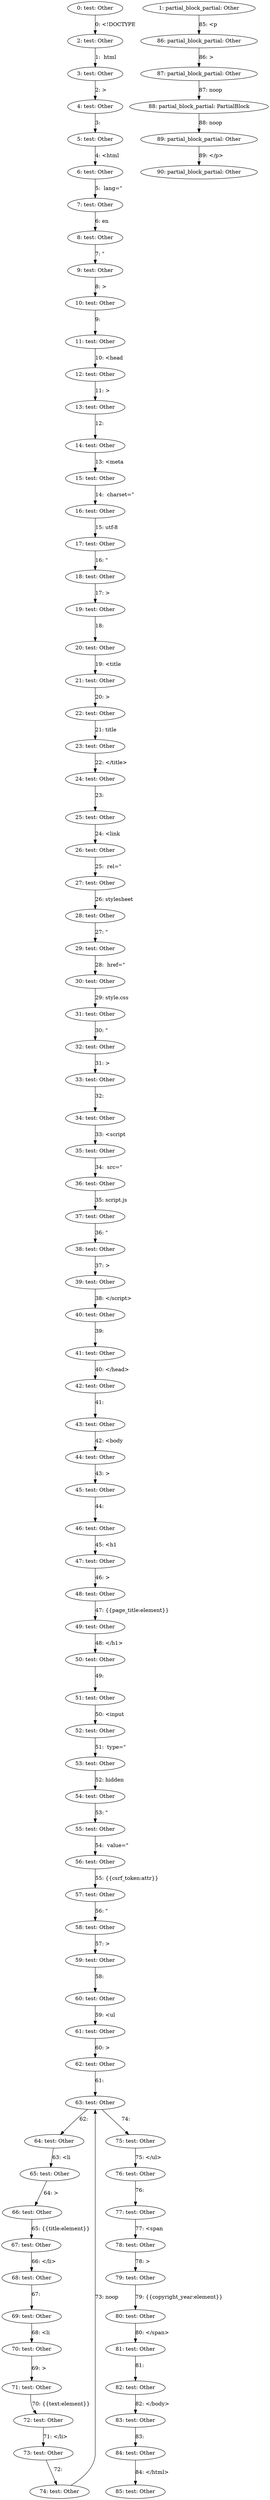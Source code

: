 digraph {
    0 [ label = "0: test: Other" ]
    1 [ label = "1: partial_block_partial: Other" ]
    2 [ label = "2: test: Other" ]
    3 [ label = "3: test: Other" ]
    4 [ label = "4: test: Other" ]
    5 [ label = "5: test: Other" ]
    6 [ label = "6: test: Other" ]
    7 [ label = "7: test: Other" ]
    8 [ label = "8: test: Other" ]
    9 [ label = "9: test: Other" ]
    10 [ label = "10: test: Other" ]
    11 [ label = "11: test: Other" ]
    12 [ label = "12: test: Other" ]
    13 [ label = "13: test: Other" ]
    14 [ label = "14: test: Other" ]
    15 [ label = "15: test: Other" ]
    16 [ label = "16: test: Other" ]
    17 [ label = "17: test: Other" ]
    18 [ label = "18: test: Other" ]
    19 [ label = "19: test: Other" ]
    20 [ label = "20: test: Other" ]
    21 [ label = "21: test: Other" ]
    22 [ label = "22: test: Other" ]
    23 [ label = "23: test: Other" ]
    24 [ label = "24: test: Other" ]
    25 [ label = "25: test: Other" ]
    26 [ label = "26: test: Other" ]
    27 [ label = "27: test: Other" ]
    28 [ label = "28: test: Other" ]
    29 [ label = "29: test: Other" ]
    30 [ label = "30: test: Other" ]
    31 [ label = "31: test: Other" ]
    32 [ label = "32: test: Other" ]
    33 [ label = "33: test: Other" ]
    34 [ label = "34: test: Other" ]
    35 [ label = "35: test: Other" ]
    36 [ label = "36: test: Other" ]
    37 [ label = "37: test: Other" ]
    38 [ label = "38: test: Other" ]
    39 [ label = "39: test: Other" ]
    40 [ label = "40: test: Other" ]
    41 [ label = "41: test: Other" ]
    42 [ label = "42: test: Other" ]
    43 [ label = "43: test: Other" ]
    44 [ label = "44: test: Other" ]
    45 [ label = "45: test: Other" ]
    46 [ label = "46: test: Other" ]
    47 [ label = "47: test: Other" ]
    48 [ label = "48: test: Other" ]
    49 [ label = "49: test: Other" ]
    50 [ label = "50: test: Other" ]
    51 [ label = "51: test: Other" ]
    52 [ label = "52: test: Other" ]
    53 [ label = "53: test: Other" ]
    54 [ label = "54: test: Other" ]
    55 [ label = "55: test: Other" ]
    56 [ label = "56: test: Other" ]
    57 [ label = "57: test: Other" ]
    58 [ label = "58: test: Other" ]
    59 [ label = "59: test: Other" ]
    60 [ label = "60: test: Other" ]
    61 [ label = "61: test: Other" ]
    62 [ label = "62: test: Other" ]
    63 [ label = "63: test: Other" ]
    64 [ label = "64: test: Other" ]
    65 [ label = "65: test: Other" ]
    66 [ label = "66: test: Other" ]
    67 [ label = "67: test: Other" ]
    68 [ label = "68: test: Other" ]
    69 [ label = "69: test: Other" ]
    70 [ label = "70: test: Other" ]
    71 [ label = "71: test: Other" ]
    72 [ label = "72: test: Other" ]
    73 [ label = "73: test: Other" ]
    74 [ label = "74: test: Other" ]
    75 [ label = "75: test: Other" ]
    76 [ label = "76: test: Other" ]
    77 [ label = "77: test: Other" ]
    78 [ label = "78: test: Other" ]
    79 [ label = "79: test: Other" ]
    80 [ label = "80: test: Other" ]
    81 [ label = "81: test: Other" ]
    82 [ label = "82: test: Other" ]
    83 [ label = "83: test: Other" ]
    84 [ label = "84: test: Other" ]
    85 [ label = "85: test: Other" ]
    86 [ label = "86: partial_block_partial: Other" ]
    87 [ label = "87: partial_block_partial: Other" ]
    88 [ label = "88: partial_block_partial: PartialBlock" ]
    89 [ label = "89: partial_block_partial: Other" ]
    90 [ label = "90: partial_block_partial: Other" ]
    0 -> 2 [ label = "0: <!DOCTYPE" ]
    2 -> 3 [ label = "1:  html" ]
    3 -> 4 [ label = "2: >" ]
    4 -> 5 [ label = "3: \l" ]
    5 -> 6 [ label = "4: <html" ]
    6 -> 7 [ label = "5:  lang=\"" ]
    7 -> 8 [ label = "6: en" ]
    8 -> 9 [ label = "7: \"" ]
    9 -> 10 [ label = "8: >" ]
    10 -> 11 [ label = "9: \l  " ]
    11 -> 12 [ label = "10: <head" ]
    12 -> 13 [ label = "11: >" ]
    13 -> 14 [ label = "12: \l    " ]
    14 -> 15 [ label = "13: <meta" ]
    15 -> 16 [ label = "14:  charset=\"" ]
    16 -> 17 [ label = "15: utf-8" ]
    17 -> 18 [ label = "16: \"" ]
    18 -> 19 [ label = "17: >" ]
    19 -> 20 [ label = "18: \l    " ]
    20 -> 21 [ label = "19: <title" ]
    21 -> 22 [ label = "20: >" ]
    22 -> 23 [ label = "21: title" ]
    23 -> 24 [ label = "22: </title>" ]
    24 -> 25 [ label = "23: \l    " ]
    25 -> 26 [ label = "24: <link" ]
    26 -> 27 [ label = "25:  rel=\"" ]
    27 -> 28 [ label = "26: stylesheet" ]
    28 -> 29 [ label = "27: \"" ]
    29 -> 30 [ label = "28:  href=\"" ]
    30 -> 31 [ label = "29: style.css" ]
    31 -> 32 [ label = "30: \"" ]
    32 -> 33 [ label = "31: >" ]
    33 -> 34 [ label = "32: \l    " ]
    34 -> 35 [ label = "33: <script" ]
    35 -> 36 [ label = "34:  src=\"" ]
    36 -> 37 [ label = "35: script.js" ]
    37 -> 38 [ label = "36: \"" ]
    38 -> 39 [ label = "37: >" ]
    39 -> 40 [ label = "38: </script>" ]
    40 -> 41 [ label = "39: \l  " ]
    41 -> 42 [ label = "40: </head>" ]
    42 -> 43 [ label = "41: \l  " ]
    43 -> 44 [ label = "42: <body" ]
    44 -> 45 [ label = "43: >" ]
    45 -> 46 [ label = "44: \l    " ]
    46 -> 47 [ label = "45: <h1" ]
    47 -> 48 [ label = "46: >" ]
    48 -> 49 [ label = "47: {{page_title:element}}" ]
    49 -> 50 [ label = "48: </h1>" ]
    50 -> 51 [ label = "49: \l    " ]
    51 -> 52 [ label = "50: <input" ]
    52 -> 53 [ label = "51:  type=\"" ]
    53 -> 54 [ label = "52: hidden" ]
    54 -> 55 [ label = "53: \"" ]
    55 -> 56 [ label = "54:  value=\"" ]
    56 -> 57 [ label = "55: {{csrf_token:attr}}" ]
    57 -> 58 [ label = "56: \"" ]
    58 -> 59 [ label = "57: >" ]
    59 -> 60 [ label = "58: \l    " ]
    60 -> 61 [ label = "59: <ul" ]
    61 -> 62 [ label = "60: >" ]
    62 -> 63 [ label = "61: \l    " ]
    63 -> 64 [ label = "62: \l      " ]
    64 -> 65 [ label = "63: <li" ]
    65 -> 66 [ label = "64: >" ]
    66 -> 67 [ label = "65: {{title:element}}" ]
    67 -> 68 [ label = "66: </li>" ]
    68 -> 69 [ label = "67: \l      " ]
    69 -> 70 [ label = "68: <li" ]
    70 -> 71 [ label = "69: >" ]
    71 -> 72 [ label = "70: {{text:element}}" ]
    72 -> 73 [ label = "71: </li>" ]
    73 -> 74 [ label = "72: \l    " ]
    74 -> 63 [ label = "73: noop" ]
    63 -> 75 [ label = "74: \l    " ]
    75 -> 76 [ label = "75: </ul>" ]
    76 -> 77 [ label = "76: \l    " ]
    77 -> 78 [ label = "77: <span" ]
    78 -> 79 [ label = "78: >" ]
    79 -> 80 [ label = "79: {{copyright_year:element}}" ]
    80 -> 81 [ label = "80: </span>" ]
    81 -> 82 [ label = "81: \l  " ]
    82 -> 83 [ label = "82: </body>" ]
    83 -> 84 [ label = "83: \l" ]
    84 -> 85 [ label = "84: </html>" ]
    1 -> 86 [ label = "85: <p" ]
    86 -> 87 [ label = "86: >" ]
    87 -> 88 [ label = "87: noop" ]
    88 -> 89 [ label = "88: noop" ]
    89 -> 90 [ label = "89: </p>" ]
}
